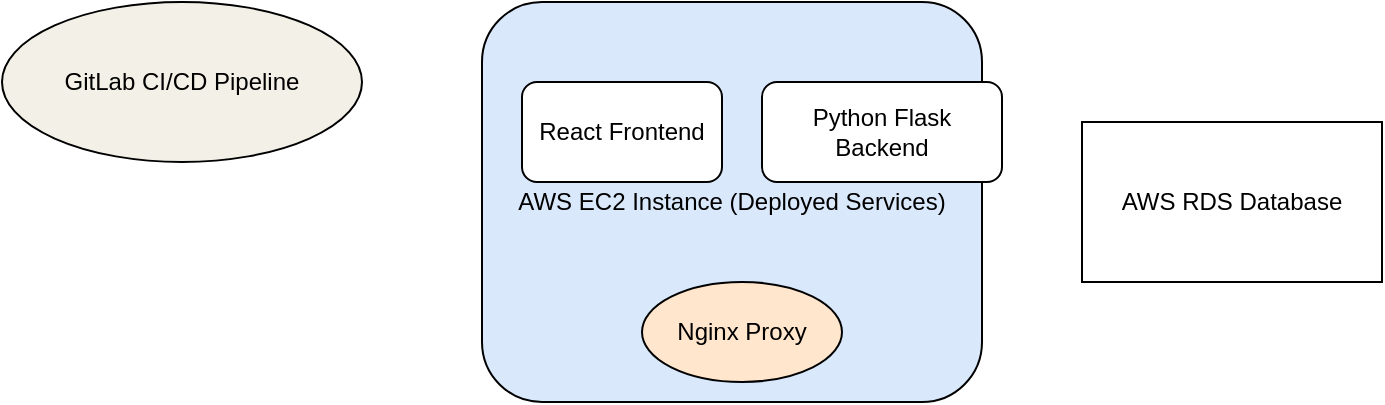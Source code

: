 <?xml version="1.0" encoding="UTF-8"?>
<mxfile>
  <diagram name="Client-Server Deployment Architecture">
    <mxGraphModel dx="1000" dy="1000" grid="1" gridSize="10" guides="1" tooltips="1" connect="1" arrows="1" fold="1" page="1" pageScale="1" pageWidth="827" pageHeight="1169" math="0" shadow="0">
      <root>
        <mxCell id="0" />
        <mxCell id="1" parent="0" />

        <!-- GitLab CI/CD -->
        <mxCell id="gitlab_cicd" value="GitLab CI/CD Pipeline" style="ellipse;whiteSpace=wrap;html=1;fillColor=#f3f1e7;" vertex="1" parent="1">
          <mxGeometry x="60" y="60" width="180" height="80" as="geometry" />
        </mxCell>

        <!-- AWS EC2 Instance -->
        <mxCell id="ec2" value="AWS EC2 Instance
(Deployed Services)" style="rounded=1;whiteSpace=wrap;html=1;fillColor=#d9e8fb;" vertex="1" parent="1">
          <mxGeometry x="300" y="60" width="250" height="200" as="geometry" />
        </mxCell>

        <!-- React Frontend -->
        <mxCell id="react" value="React Frontend" style="rounded=1;whiteSpace=wrap;html=1;fillColor=#ffffff;" vertex="1" parent="ec2">
          <mxGeometry x="20" y="40" width="100" height="50" as="geometry" />
        </mxCell>

        <!-- Python Flask Backend -->
        <mxCell id="flask" value="Python Flask Backend" style="rounded=1;whiteSpace=wrap;html=1;fillColor=#ffffff;" vertex="1" parent="ec2">
          <mxGeometry x="140" y="40" width="120" height="50" as="geometry" />
        </mxCell>

        <!-- Nginx Proxy -->
        <mxCell id="nginx" value="Nginx Proxy" style="ellipse;whiteSpace=wrap;html=1;fillColor=#ffe6cc;" vertex="1" parent="ec2">
          <mxGeometry x="80" y="140" width="100" height="50" as="geometry" />
        </mxCell>

        <!-- AWS RDS Database -->
        <mxCell id="rds" value="AWS RDS Database" style="shape=database;whiteSpace=wrap;html=1;fillColor=#ffffff;" vertex="1" parent="1">
          <mxGeometry x="600" y="120" width="150" height="80" as="geometry" />
        </mxCell>

        <!-- Schemas and Tables -->
        <mxCell id="schemas" value="Schemas & Tables" style="text;html=1;" vertex="1" parent="rds">
          <mxGeometry x="30" y="40" width="100" height="20" as="geometry" />
        </mxCell>

        <!-- Frontend Users -->
        <mxCell id="users" value="Frontend Users" style="ellipse;whiteSpace=wrap;html=1;fillColor=#cce5ff;" vertex="1" parent="1">
          <mxGeometry x="60" y="300" width="120" height="60" as="geometry" />
        </mxCell>

        <!-- Connections -->
        <mxCell id="ci_to_ec2" edge="1" source="gitlab_cicd" target="ec2" style="edgeStyle=orthogonalEdgeStyle;rounded=1;">
          <mxGeometry relative="1" as="geometry" />
        </mxCell>
        <mxCell id="ec2_to_nginx" edge="1" source="react" target="nginx" style="edgeStyle=orthogonalEdgeStyle;rounded=1;">
          <mxGeometry relative="1" as="geometry" />
        </mxCell>
        <mxCell id="backend_to_rds" edge="1" source="flask" target="rds" style="edgeStyle=orthogonalEdgeStyle;rounded=1;">
          <mxGeometry relative="1" as="geometry" />
        </mxCell>
        <mxCell id="nginx_to_users" edge="1" source="nginx" target="users" style="edgeStyle=orthogonalEdgeStyle;rounded=1;">
          <mxGeometry relative="1" as="geometry" />
        </mxCell>
      </root>
    </mxGraphModel>
  </diagram>
</mxfile>
